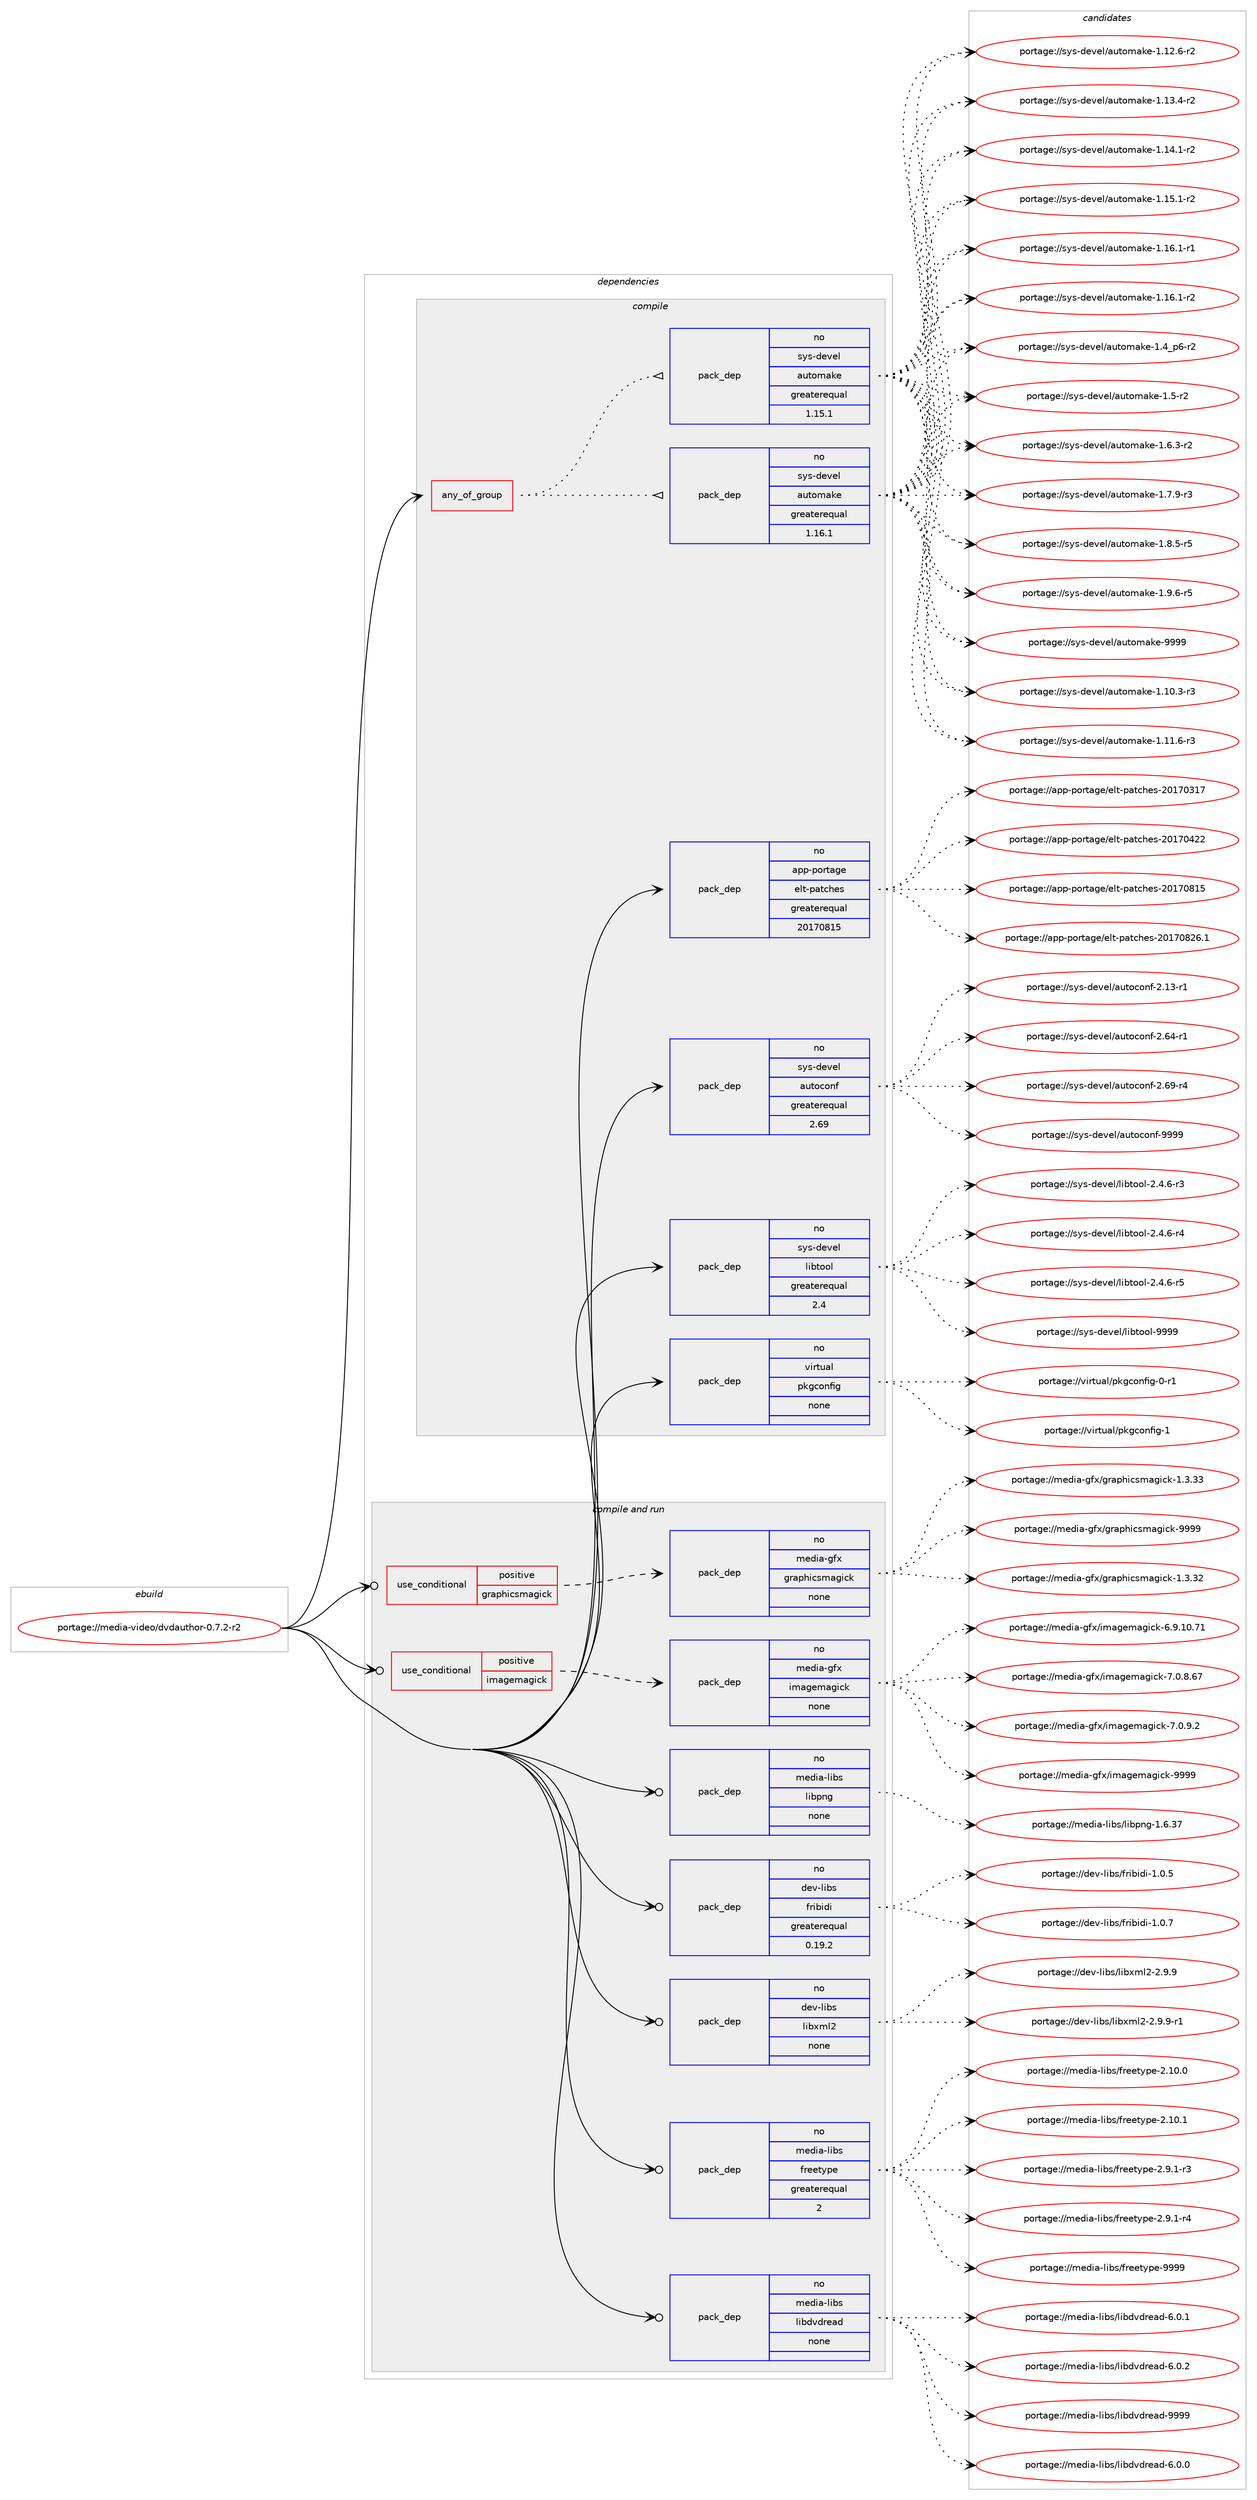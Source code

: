 digraph prolog {

# *************
# Graph options
# *************

newrank=true;
concentrate=true;
compound=true;
graph [rankdir=LR,fontname=Helvetica,fontsize=10,ranksep=1.5];#, ranksep=2.5, nodesep=0.2];
edge  [arrowhead=vee];
node  [fontname=Helvetica,fontsize=10];

# **********
# The ebuild
# **********

subgraph cluster_leftcol {
color=gray;
rank=same;
label=<<i>ebuild</i>>;
id [label="portage://media-video/dvdauthor-0.7.2-r2", color=red, width=4, href="../media-video/dvdauthor-0.7.2-r2.svg"];
}

# ****************
# The dependencies
# ****************

subgraph cluster_midcol {
color=gray;
label=<<i>dependencies</i>>;
subgraph cluster_compile {
fillcolor="#eeeeee";
style=filled;
label=<<i>compile</i>>;
subgraph any5425 {
dependency339136 [label=<<TABLE BORDER="0" CELLBORDER="1" CELLSPACING="0" CELLPADDING="4"><TR><TD CELLPADDING="10">any_of_group</TD></TR></TABLE>>, shape=none, color=red];subgraph pack249322 {
dependency339137 [label=<<TABLE BORDER="0" CELLBORDER="1" CELLSPACING="0" CELLPADDING="4" WIDTH="220"><TR><TD ROWSPAN="6" CELLPADDING="30">pack_dep</TD></TR><TR><TD WIDTH="110">no</TD></TR><TR><TD>sys-devel</TD></TR><TR><TD>automake</TD></TR><TR><TD>greaterequal</TD></TR><TR><TD>1.16.1</TD></TR></TABLE>>, shape=none, color=blue];
}
dependency339136:e -> dependency339137:w [weight=20,style="dotted",arrowhead="oinv"];
subgraph pack249323 {
dependency339138 [label=<<TABLE BORDER="0" CELLBORDER="1" CELLSPACING="0" CELLPADDING="4" WIDTH="220"><TR><TD ROWSPAN="6" CELLPADDING="30">pack_dep</TD></TR><TR><TD WIDTH="110">no</TD></TR><TR><TD>sys-devel</TD></TR><TR><TD>automake</TD></TR><TR><TD>greaterequal</TD></TR><TR><TD>1.15.1</TD></TR></TABLE>>, shape=none, color=blue];
}
dependency339136:e -> dependency339138:w [weight=20,style="dotted",arrowhead="oinv"];
}
id:e -> dependency339136:w [weight=20,style="solid",arrowhead="vee"];
subgraph pack249324 {
dependency339139 [label=<<TABLE BORDER="0" CELLBORDER="1" CELLSPACING="0" CELLPADDING="4" WIDTH="220"><TR><TD ROWSPAN="6" CELLPADDING="30">pack_dep</TD></TR><TR><TD WIDTH="110">no</TD></TR><TR><TD>app-portage</TD></TR><TR><TD>elt-patches</TD></TR><TR><TD>greaterequal</TD></TR><TR><TD>20170815</TD></TR></TABLE>>, shape=none, color=blue];
}
id:e -> dependency339139:w [weight=20,style="solid",arrowhead="vee"];
subgraph pack249325 {
dependency339140 [label=<<TABLE BORDER="0" CELLBORDER="1" CELLSPACING="0" CELLPADDING="4" WIDTH="220"><TR><TD ROWSPAN="6" CELLPADDING="30">pack_dep</TD></TR><TR><TD WIDTH="110">no</TD></TR><TR><TD>sys-devel</TD></TR><TR><TD>autoconf</TD></TR><TR><TD>greaterequal</TD></TR><TR><TD>2.69</TD></TR></TABLE>>, shape=none, color=blue];
}
id:e -> dependency339140:w [weight=20,style="solid",arrowhead="vee"];
subgraph pack249326 {
dependency339141 [label=<<TABLE BORDER="0" CELLBORDER="1" CELLSPACING="0" CELLPADDING="4" WIDTH="220"><TR><TD ROWSPAN="6" CELLPADDING="30">pack_dep</TD></TR><TR><TD WIDTH="110">no</TD></TR><TR><TD>sys-devel</TD></TR><TR><TD>libtool</TD></TR><TR><TD>greaterequal</TD></TR><TR><TD>2.4</TD></TR></TABLE>>, shape=none, color=blue];
}
id:e -> dependency339141:w [weight=20,style="solid",arrowhead="vee"];
subgraph pack249327 {
dependency339142 [label=<<TABLE BORDER="0" CELLBORDER="1" CELLSPACING="0" CELLPADDING="4" WIDTH="220"><TR><TD ROWSPAN="6" CELLPADDING="30">pack_dep</TD></TR><TR><TD WIDTH="110">no</TD></TR><TR><TD>virtual</TD></TR><TR><TD>pkgconfig</TD></TR><TR><TD>none</TD></TR><TR><TD></TD></TR></TABLE>>, shape=none, color=blue];
}
id:e -> dependency339142:w [weight=20,style="solid",arrowhead="vee"];
}
subgraph cluster_compileandrun {
fillcolor="#eeeeee";
style=filled;
label=<<i>compile and run</i>>;
subgraph cond84246 {
dependency339143 [label=<<TABLE BORDER="0" CELLBORDER="1" CELLSPACING="0" CELLPADDING="4"><TR><TD ROWSPAN="3" CELLPADDING="10">use_conditional</TD></TR><TR><TD>positive</TD></TR><TR><TD>graphicsmagick</TD></TR></TABLE>>, shape=none, color=red];
subgraph pack249328 {
dependency339144 [label=<<TABLE BORDER="0" CELLBORDER="1" CELLSPACING="0" CELLPADDING="4" WIDTH="220"><TR><TD ROWSPAN="6" CELLPADDING="30">pack_dep</TD></TR><TR><TD WIDTH="110">no</TD></TR><TR><TD>media-gfx</TD></TR><TR><TD>graphicsmagick</TD></TR><TR><TD>none</TD></TR><TR><TD></TD></TR></TABLE>>, shape=none, color=blue];
}
dependency339143:e -> dependency339144:w [weight=20,style="dashed",arrowhead="vee"];
}
id:e -> dependency339143:w [weight=20,style="solid",arrowhead="odotvee"];
subgraph cond84247 {
dependency339145 [label=<<TABLE BORDER="0" CELLBORDER="1" CELLSPACING="0" CELLPADDING="4"><TR><TD ROWSPAN="3" CELLPADDING="10">use_conditional</TD></TR><TR><TD>positive</TD></TR><TR><TD>imagemagick</TD></TR></TABLE>>, shape=none, color=red];
subgraph pack249329 {
dependency339146 [label=<<TABLE BORDER="0" CELLBORDER="1" CELLSPACING="0" CELLPADDING="4" WIDTH="220"><TR><TD ROWSPAN="6" CELLPADDING="30">pack_dep</TD></TR><TR><TD WIDTH="110">no</TD></TR><TR><TD>media-gfx</TD></TR><TR><TD>imagemagick</TD></TR><TR><TD>none</TD></TR><TR><TD></TD></TR></TABLE>>, shape=none, color=blue];
}
dependency339145:e -> dependency339146:w [weight=20,style="dashed",arrowhead="vee"];
}
id:e -> dependency339145:w [weight=20,style="solid",arrowhead="odotvee"];
subgraph pack249330 {
dependency339147 [label=<<TABLE BORDER="0" CELLBORDER="1" CELLSPACING="0" CELLPADDING="4" WIDTH="220"><TR><TD ROWSPAN="6" CELLPADDING="30">pack_dep</TD></TR><TR><TD WIDTH="110">no</TD></TR><TR><TD>dev-libs</TD></TR><TR><TD>fribidi</TD></TR><TR><TD>greaterequal</TD></TR><TR><TD>0.19.2</TD></TR></TABLE>>, shape=none, color=blue];
}
id:e -> dependency339147:w [weight=20,style="solid",arrowhead="odotvee"];
subgraph pack249331 {
dependency339148 [label=<<TABLE BORDER="0" CELLBORDER="1" CELLSPACING="0" CELLPADDING="4" WIDTH="220"><TR><TD ROWSPAN="6" CELLPADDING="30">pack_dep</TD></TR><TR><TD WIDTH="110">no</TD></TR><TR><TD>dev-libs</TD></TR><TR><TD>libxml2</TD></TR><TR><TD>none</TD></TR><TR><TD></TD></TR></TABLE>>, shape=none, color=blue];
}
id:e -> dependency339148:w [weight=20,style="solid",arrowhead="odotvee"];
subgraph pack249332 {
dependency339149 [label=<<TABLE BORDER="0" CELLBORDER="1" CELLSPACING="0" CELLPADDING="4" WIDTH="220"><TR><TD ROWSPAN="6" CELLPADDING="30">pack_dep</TD></TR><TR><TD WIDTH="110">no</TD></TR><TR><TD>media-libs</TD></TR><TR><TD>freetype</TD></TR><TR><TD>greaterequal</TD></TR><TR><TD>2</TD></TR></TABLE>>, shape=none, color=blue];
}
id:e -> dependency339149:w [weight=20,style="solid",arrowhead="odotvee"];
subgraph pack249333 {
dependency339150 [label=<<TABLE BORDER="0" CELLBORDER="1" CELLSPACING="0" CELLPADDING="4" WIDTH="220"><TR><TD ROWSPAN="6" CELLPADDING="30">pack_dep</TD></TR><TR><TD WIDTH="110">no</TD></TR><TR><TD>media-libs</TD></TR><TR><TD>libdvdread</TD></TR><TR><TD>none</TD></TR><TR><TD></TD></TR></TABLE>>, shape=none, color=blue];
}
id:e -> dependency339150:w [weight=20,style="solid",arrowhead="odotvee"];
subgraph pack249334 {
dependency339151 [label=<<TABLE BORDER="0" CELLBORDER="1" CELLSPACING="0" CELLPADDING="4" WIDTH="220"><TR><TD ROWSPAN="6" CELLPADDING="30">pack_dep</TD></TR><TR><TD WIDTH="110">no</TD></TR><TR><TD>media-libs</TD></TR><TR><TD>libpng</TD></TR><TR><TD>none</TD></TR><TR><TD></TD></TR></TABLE>>, shape=none, color=blue];
}
id:e -> dependency339151:w [weight=20,style="solid",arrowhead="odotvee"];
}
subgraph cluster_run {
fillcolor="#eeeeee";
style=filled;
label=<<i>run</i>>;
}
}

# **************
# The candidates
# **************

subgraph cluster_choices {
rank=same;
color=gray;
label=<<i>candidates</i>>;

subgraph choice249322 {
color=black;
nodesep=1;
choiceportage11512111545100101118101108479711711611110997107101454946494846514511451 [label="portage://sys-devel/automake-1.10.3-r3", color=red, width=4,href="../sys-devel/automake-1.10.3-r3.svg"];
choiceportage11512111545100101118101108479711711611110997107101454946494946544511451 [label="portage://sys-devel/automake-1.11.6-r3", color=red, width=4,href="../sys-devel/automake-1.11.6-r3.svg"];
choiceportage11512111545100101118101108479711711611110997107101454946495046544511450 [label="portage://sys-devel/automake-1.12.6-r2", color=red, width=4,href="../sys-devel/automake-1.12.6-r2.svg"];
choiceportage11512111545100101118101108479711711611110997107101454946495146524511450 [label="portage://sys-devel/automake-1.13.4-r2", color=red, width=4,href="../sys-devel/automake-1.13.4-r2.svg"];
choiceportage11512111545100101118101108479711711611110997107101454946495246494511450 [label="portage://sys-devel/automake-1.14.1-r2", color=red, width=4,href="../sys-devel/automake-1.14.1-r2.svg"];
choiceportage11512111545100101118101108479711711611110997107101454946495346494511450 [label="portage://sys-devel/automake-1.15.1-r2", color=red, width=4,href="../sys-devel/automake-1.15.1-r2.svg"];
choiceportage11512111545100101118101108479711711611110997107101454946495446494511449 [label="portage://sys-devel/automake-1.16.1-r1", color=red, width=4,href="../sys-devel/automake-1.16.1-r1.svg"];
choiceportage11512111545100101118101108479711711611110997107101454946495446494511450 [label="portage://sys-devel/automake-1.16.1-r2", color=red, width=4,href="../sys-devel/automake-1.16.1-r2.svg"];
choiceportage115121115451001011181011084797117116111109971071014549465295112544511450 [label="portage://sys-devel/automake-1.4_p6-r2", color=red, width=4,href="../sys-devel/automake-1.4_p6-r2.svg"];
choiceportage11512111545100101118101108479711711611110997107101454946534511450 [label="portage://sys-devel/automake-1.5-r2", color=red, width=4,href="../sys-devel/automake-1.5-r2.svg"];
choiceportage115121115451001011181011084797117116111109971071014549465446514511450 [label="portage://sys-devel/automake-1.6.3-r2", color=red, width=4,href="../sys-devel/automake-1.6.3-r2.svg"];
choiceportage115121115451001011181011084797117116111109971071014549465546574511451 [label="portage://sys-devel/automake-1.7.9-r3", color=red, width=4,href="../sys-devel/automake-1.7.9-r3.svg"];
choiceportage115121115451001011181011084797117116111109971071014549465646534511453 [label="portage://sys-devel/automake-1.8.5-r5", color=red, width=4,href="../sys-devel/automake-1.8.5-r5.svg"];
choiceportage115121115451001011181011084797117116111109971071014549465746544511453 [label="portage://sys-devel/automake-1.9.6-r5", color=red, width=4,href="../sys-devel/automake-1.9.6-r5.svg"];
choiceportage115121115451001011181011084797117116111109971071014557575757 [label="portage://sys-devel/automake-9999", color=red, width=4,href="../sys-devel/automake-9999.svg"];
dependency339137:e -> choiceportage11512111545100101118101108479711711611110997107101454946494846514511451:w [style=dotted,weight="100"];
dependency339137:e -> choiceportage11512111545100101118101108479711711611110997107101454946494946544511451:w [style=dotted,weight="100"];
dependency339137:e -> choiceportage11512111545100101118101108479711711611110997107101454946495046544511450:w [style=dotted,weight="100"];
dependency339137:e -> choiceportage11512111545100101118101108479711711611110997107101454946495146524511450:w [style=dotted,weight="100"];
dependency339137:e -> choiceportage11512111545100101118101108479711711611110997107101454946495246494511450:w [style=dotted,weight="100"];
dependency339137:e -> choiceportage11512111545100101118101108479711711611110997107101454946495346494511450:w [style=dotted,weight="100"];
dependency339137:e -> choiceportage11512111545100101118101108479711711611110997107101454946495446494511449:w [style=dotted,weight="100"];
dependency339137:e -> choiceportage11512111545100101118101108479711711611110997107101454946495446494511450:w [style=dotted,weight="100"];
dependency339137:e -> choiceportage115121115451001011181011084797117116111109971071014549465295112544511450:w [style=dotted,weight="100"];
dependency339137:e -> choiceportage11512111545100101118101108479711711611110997107101454946534511450:w [style=dotted,weight="100"];
dependency339137:e -> choiceportage115121115451001011181011084797117116111109971071014549465446514511450:w [style=dotted,weight="100"];
dependency339137:e -> choiceportage115121115451001011181011084797117116111109971071014549465546574511451:w [style=dotted,weight="100"];
dependency339137:e -> choiceportage115121115451001011181011084797117116111109971071014549465646534511453:w [style=dotted,weight="100"];
dependency339137:e -> choiceportage115121115451001011181011084797117116111109971071014549465746544511453:w [style=dotted,weight="100"];
dependency339137:e -> choiceportage115121115451001011181011084797117116111109971071014557575757:w [style=dotted,weight="100"];
}
subgraph choice249323 {
color=black;
nodesep=1;
choiceportage11512111545100101118101108479711711611110997107101454946494846514511451 [label="portage://sys-devel/automake-1.10.3-r3", color=red, width=4,href="../sys-devel/automake-1.10.3-r3.svg"];
choiceportage11512111545100101118101108479711711611110997107101454946494946544511451 [label="portage://sys-devel/automake-1.11.6-r3", color=red, width=4,href="../sys-devel/automake-1.11.6-r3.svg"];
choiceportage11512111545100101118101108479711711611110997107101454946495046544511450 [label="portage://sys-devel/automake-1.12.6-r2", color=red, width=4,href="../sys-devel/automake-1.12.6-r2.svg"];
choiceportage11512111545100101118101108479711711611110997107101454946495146524511450 [label="portage://sys-devel/automake-1.13.4-r2", color=red, width=4,href="../sys-devel/automake-1.13.4-r2.svg"];
choiceportage11512111545100101118101108479711711611110997107101454946495246494511450 [label="portage://sys-devel/automake-1.14.1-r2", color=red, width=4,href="../sys-devel/automake-1.14.1-r2.svg"];
choiceportage11512111545100101118101108479711711611110997107101454946495346494511450 [label="portage://sys-devel/automake-1.15.1-r2", color=red, width=4,href="../sys-devel/automake-1.15.1-r2.svg"];
choiceportage11512111545100101118101108479711711611110997107101454946495446494511449 [label="portage://sys-devel/automake-1.16.1-r1", color=red, width=4,href="../sys-devel/automake-1.16.1-r1.svg"];
choiceportage11512111545100101118101108479711711611110997107101454946495446494511450 [label="portage://sys-devel/automake-1.16.1-r2", color=red, width=4,href="../sys-devel/automake-1.16.1-r2.svg"];
choiceportage115121115451001011181011084797117116111109971071014549465295112544511450 [label="portage://sys-devel/automake-1.4_p6-r2", color=red, width=4,href="../sys-devel/automake-1.4_p6-r2.svg"];
choiceportage11512111545100101118101108479711711611110997107101454946534511450 [label="portage://sys-devel/automake-1.5-r2", color=red, width=4,href="../sys-devel/automake-1.5-r2.svg"];
choiceportage115121115451001011181011084797117116111109971071014549465446514511450 [label="portage://sys-devel/automake-1.6.3-r2", color=red, width=4,href="../sys-devel/automake-1.6.3-r2.svg"];
choiceportage115121115451001011181011084797117116111109971071014549465546574511451 [label="portage://sys-devel/automake-1.7.9-r3", color=red, width=4,href="../sys-devel/automake-1.7.9-r3.svg"];
choiceportage115121115451001011181011084797117116111109971071014549465646534511453 [label="portage://sys-devel/automake-1.8.5-r5", color=red, width=4,href="../sys-devel/automake-1.8.5-r5.svg"];
choiceportage115121115451001011181011084797117116111109971071014549465746544511453 [label="portage://sys-devel/automake-1.9.6-r5", color=red, width=4,href="../sys-devel/automake-1.9.6-r5.svg"];
choiceportage115121115451001011181011084797117116111109971071014557575757 [label="portage://sys-devel/automake-9999", color=red, width=4,href="../sys-devel/automake-9999.svg"];
dependency339138:e -> choiceportage11512111545100101118101108479711711611110997107101454946494846514511451:w [style=dotted,weight="100"];
dependency339138:e -> choiceportage11512111545100101118101108479711711611110997107101454946494946544511451:w [style=dotted,weight="100"];
dependency339138:e -> choiceportage11512111545100101118101108479711711611110997107101454946495046544511450:w [style=dotted,weight="100"];
dependency339138:e -> choiceportage11512111545100101118101108479711711611110997107101454946495146524511450:w [style=dotted,weight="100"];
dependency339138:e -> choiceportage11512111545100101118101108479711711611110997107101454946495246494511450:w [style=dotted,weight="100"];
dependency339138:e -> choiceportage11512111545100101118101108479711711611110997107101454946495346494511450:w [style=dotted,weight="100"];
dependency339138:e -> choiceportage11512111545100101118101108479711711611110997107101454946495446494511449:w [style=dotted,weight="100"];
dependency339138:e -> choiceportage11512111545100101118101108479711711611110997107101454946495446494511450:w [style=dotted,weight="100"];
dependency339138:e -> choiceportage115121115451001011181011084797117116111109971071014549465295112544511450:w [style=dotted,weight="100"];
dependency339138:e -> choiceportage11512111545100101118101108479711711611110997107101454946534511450:w [style=dotted,weight="100"];
dependency339138:e -> choiceportage115121115451001011181011084797117116111109971071014549465446514511450:w [style=dotted,weight="100"];
dependency339138:e -> choiceportage115121115451001011181011084797117116111109971071014549465546574511451:w [style=dotted,weight="100"];
dependency339138:e -> choiceportage115121115451001011181011084797117116111109971071014549465646534511453:w [style=dotted,weight="100"];
dependency339138:e -> choiceportage115121115451001011181011084797117116111109971071014549465746544511453:w [style=dotted,weight="100"];
dependency339138:e -> choiceportage115121115451001011181011084797117116111109971071014557575757:w [style=dotted,weight="100"];
}
subgraph choice249324 {
color=black;
nodesep=1;
choiceportage97112112451121111141169710310147101108116451129711699104101115455048495548514955 [label="portage://app-portage/elt-patches-20170317", color=red, width=4,href="../app-portage/elt-patches-20170317.svg"];
choiceportage97112112451121111141169710310147101108116451129711699104101115455048495548525050 [label="portage://app-portage/elt-patches-20170422", color=red, width=4,href="../app-portage/elt-patches-20170422.svg"];
choiceportage97112112451121111141169710310147101108116451129711699104101115455048495548564953 [label="portage://app-portage/elt-patches-20170815", color=red, width=4,href="../app-portage/elt-patches-20170815.svg"];
choiceportage971121124511211111411697103101471011081164511297116991041011154550484955485650544649 [label="portage://app-portage/elt-patches-20170826.1", color=red, width=4,href="../app-portage/elt-patches-20170826.1.svg"];
dependency339139:e -> choiceportage97112112451121111141169710310147101108116451129711699104101115455048495548514955:w [style=dotted,weight="100"];
dependency339139:e -> choiceportage97112112451121111141169710310147101108116451129711699104101115455048495548525050:w [style=dotted,weight="100"];
dependency339139:e -> choiceportage97112112451121111141169710310147101108116451129711699104101115455048495548564953:w [style=dotted,weight="100"];
dependency339139:e -> choiceportage971121124511211111411697103101471011081164511297116991041011154550484955485650544649:w [style=dotted,weight="100"];
}
subgraph choice249325 {
color=black;
nodesep=1;
choiceportage1151211154510010111810110847971171161119911111010245504649514511449 [label="portage://sys-devel/autoconf-2.13-r1", color=red, width=4,href="../sys-devel/autoconf-2.13-r1.svg"];
choiceportage1151211154510010111810110847971171161119911111010245504654524511449 [label="portage://sys-devel/autoconf-2.64-r1", color=red, width=4,href="../sys-devel/autoconf-2.64-r1.svg"];
choiceportage1151211154510010111810110847971171161119911111010245504654574511452 [label="portage://sys-devel/autoconf-2.69-r4", color=red, width=4,href="../sys-devel/autoconf-2.69-r4.svg"];
choiceportage115121115451001011181011084797117116111991111101024557575757 [label="portage://sys-devel/autoconf-9999", color=red, width=4,href="../sys-devel/autoconf-9999.svg"];
dependency339140:e -> choiceportage1151211154510010111810110847971171161119911111010245504649514511449:w [style=dotted,weight="100"];
dependency339140:e -> choiceportage1151211154510010111810110847971171161119911111010245504654524511449:w [style=dotted,weight="100"];
dependency339140:e -> choiceportage1151211154510010111810110847971171161119911111010245504654574511452:w [style=dotted,weight="100"];
dependency339140:e -> choiceportage115121115451001011181011084797117116111991111101024557575757:w [style=dotted,weight="100"];
}
subgraph choice249326 {
color=black;
nodesep=1;
choiceportage1151211154510010111810110847108105981161111111084550465246544511451 [label="portage://sys-devel/libtool-2.4.6-r3", color=red, width=4,href="../sys-devel/libtool-2.4.6-r3.svg"];
choiceportage1151211154510010111810110847108105981161111111084550465246544511452 [label="portage://sys-devel/libtool-2.4.6-r4", color=red, width=4,href="../sys-devel/libtool-2.4.6-r4.svg"];
choiceportage1151211154510010111810110847108105981161111111084550465246544511453 [label="portage://sys-devel/libtool-2.4.6-r5", color=red, width=4,href="../sys-devel/libtool-2.4.6-r5.svg"];
choiceportage1151211154510010111810110847108105981161111111084557575757 [label="portage://sys-devel/libtool-9999", color=red, width=4,href="../sys-devel/libtool-9999.svg"];
dependency339141:e -> choiceportage1151211154510010111810110847108105981161111111084550465246544511451:w [style=dotted,weight="100"];
dependency339141:e -> choiceportage1151211154510010111810110847108105981161111111084550465246544511452:w [style=dotted,weight="100"];
dependency339141:e -> choiceportage1151211154510010111810110847108105981161111111084550465246544511453:w [style=dotted,weight="100"];
dependency339141:e -> choiceportage1151211154510010111810110847108105981161111111084557575757:w [style=dotted,weight="100"];
}
subgraph choice249327 {
color=black;
nodesep=1;
choiceportage11810511411611797108471121071039911111010210510345484511449 [label="portage://virtual/pkgconfig-0-r1", color=red, width=4,href="../virtual/pkgconfig-0-r1.svg"];
choiceportage1181051141161179710847112107103991111101021051034549 [label="portage://virtual/pkgconfig-1", color=red, width=4,href="../virtual/pkgconfig-1.svg"];
dependency339142:e -> choiceportage11810511411611797108471121071039911111010210510345484511449:w [style=dotted,weight="100"];
dependency339142:e -> choiceportage1181051141161179710847112107103991111101021051034549:w [style=dotted,weight="100"];
}
subgraph choice249328 {
color=black;
nodesep=1;
choiceportage1091011001059745103102120471031149711210410599115109971031059910745494651465150 [label="portage://media-gfx/graphicsmagick-1.3.32", color=red, width=4,href="../media-gfx/graphicsmagick-1.3.32.svg"];
choiceportage1091011001059745103102120471031149711210410599115109971031059910745494651465151 [label="portage://media-gfx/graphicsmagick-1.3.33", color=red, width=4,href="../media-gfx/graphicsmagick-1.3.33.svg"];
choiceportage109101100105974510310212047103114971121041059911510997103105991074557575757 [label="portage://media-gfx/graphicsmagick-9999", color=red, width=4,href="../media-gfx/graphicsmagick-9999.svg"];
dependency339144:e -> choiceportage1091011001059745103102120471031149711210410599115109971031059910745494651465150:w [style=dotted,weight="100"];
dependency339144:e -> choiceportage1091011001059745103102120471031149711210410599115109971031059910745494651465151:w [style=dotted,weight="100"];
dependency339144:e -> choiceportage109101100105974510310212047103114971121041059911510997103105991074557575757:w [style=dotted,weight="100"];
}
subgraph choice249329 {
color=black;
nodesep=1;
choiceportage10910110010597451031021204710510997103101109971031059910745544657464948465549 [label="portage://media-gfx/imagemagick-6.9.10.71", color=red, width=4,href="../media-gfx/imagemagick-6.9.10.71.svg"];
choiceportage109101100105974510310212047105109971031011099710310599107455546484656465455 [label="portage://media-gfx/imagemagick-7.0.8.67", color=red, width=4,href="../media-gfx/imagemagick-7.0.8.67.svg"];
choiceportage1091011001059745103102120471051099710310110997103105991074555464846574650 [label="portage://media-gfx/imagemagick-7.0.9.2", color=red, width=4,href="../media-gfx/imagemagick-7.0.9.2.svg"];
choiceportage1091011001059745103102120471051099710310110997103105991074557575757 [label="portage://media-gfx/imagemagick-9999", color=red, width=4,href="../media-gfx/imagemagick-9999.svg"];
dependency339146:e -> choiceportage10910110010597451031021204710510997103101109971031059910745544657464948465549:w [style=dotted,weight="100"];
dependency339146:e -> choiceportage109101100105974510310212047105109971031011099710310599107455546484656465455:w [style=dotted,weight="100"];
dependency339146:e -> choiceportage1091011001059745103102120471051099710310110997103105991074555464846574650:w [style=dotted,weight="100"];
dependency339146:e -> choiceportage1091011001059745103102120471051099710310110997103105991074557575757:w [style=dotted,weight="100"];
}
subgraph choice249330 {
color=black;
nodesep=1;
choiceportage10010111845108105981154710211410598105100105454946484653 [label="portage://dev-libs/fribidi-1.0.5", color=red, width=4,href="../dev-libs/fribidi-1.0.5.svg"];
choiceportage10010111845108105981154710211410598105100105454946484655 [label="portage://dev-libs/fribidi-1.0.7", color=red, width=4,href="../dev-libs/fribidi-1.0.7.svg"];
dependency339147:e -> choiceportage10010111845108105981154710211410598105100105454946484653:w [style=dotted,weight="100"];
dependency339147:e -> choiceportage10010111845108105981154710211410598105100105454946484655:w [style=dotted,weight="100"];
}
subgraph choice249331 {
color=black;
nodesep=1;
choiceportage1001011184510810598115471081059812010910850455046574657 [label="portage://dev-libs/libxml2-2.9.9", color=red, width=4,href="../dev-libs/libxml2-2.9.9.svg"];
choiceportage10010111845108105981154710810598120109108504550465746574511449 [label="portage://dev-libs/libxml2-2.9.9-r1", color=red, width=4,href="../dev-libs/libxml2-2.9.9-r1.svg"];
dependency339148:e -> choiceportage1001011184510810598115471081059812010910850455046574657:w [style=dotted,weight="100"];
dependency339148:e -> choiceportage10010111845108105981154710810598120109108504550465746574511449:w [style=dotted,weight="100"];
}
subgraph choice249332 {
color=black;
nodesep=1;
choiceportage1091011001059745108105981154710211410110111612111210145504649484648 [label="portage://media-libs/freetype-2.10.0", color=red, width=4,href="../media-libs/freetype-2.10.0.svg"];
choiceportage1091011001059745108105981154710211410110111612111210145504649484649 [label="portage://media-libs/freetype-2.10.1", color=red, width=4,href="../media-libs/freetype-2.10.1.svg"];
choiceportage109101100105974510810598115471021141011011161211121014550465746494511451 [label="portage://media-libs/freetype-2.9.1-r3", color=red, width=4,href="../media-libs/freetype-2.9.1-r3.svg"];
choiceportage109101100105974510810598115471021141011011161211121014550465746494511452 [label="portage://media-libs/freetype-2.9.1-r4", color=red, width=4,href="../media-libs/freetype-2.9.1-r4.svg"];
choiceportage109101100105974510810598115471021141011011161211121014557575757 [label="portage://media-libs/freetype-9999", color=red, width=4,href="../media-libs/freetype-9999.svg"];
dependency339149:e -> choiceportage1091011001059745108105981154710211410110111612111210145504649484648:w [style=dotted,weight="100"];
dependency339149:e -> choiceportage1091011001059745108105981154710211410110111612111210145504649484649:w [style=dotted,weight="100"];
dependency339149:e -> choiceportage109101100105974510810598115471021141011011161211121014550465746494511451:w [style=dotted,weight="100"];
dependency339149:e -> choiceportage109101100105974510810598115471021141011011161211121014550465746494511452:w [style=dotted,weight="100"];
dependency339149:e -> choiceportage109101100105974510810598115471021141011011161211121014557575757:w [style=dotted,weight="100"];
}
subgraph choice249333 {
color=black;
nodesep=1;
choiceportage109101100105974510810598115471081059810011810011410197100455446484648 [label="portage://media-libs/libdvdread-6.0.0", color=red, width=4,href="../media-libs/libdvdread-6.0.0.svg"];
choiceportage109101100105974510810598115471081059810011810011410197100455446484649 [label="portage://media-libs/libdvdread-6.0.1", color=red, width=4,href="../media-libs/libdvdread-6.0.1.svg"];
choiceportage109101100105974510810598115471081059810011810011410197100455446484650 [label="portage://media-libs/libdvdread-6.0.2", color=red, width=4,href="../media-libs/libdvdread-6.0.2.svg"];
choiceportage1091011001059745108105981154710810598100118100114101971004557575757 [label="portage://media-libs/libdvdread-9999", color=red, width=4,href="../media-libs/libdvdread-9999.svg"];
dependency339150:e -> choiceportage109101100105974510810598115471081059810011810011410197100455446484648:w [style=dotted,weight="100"];
dependency339150:e -> choiceportage109101100105974510810598115471081059810011810011410197100455446484649:w [style=dotted,weight="100"];
dependency339150:e -> choiceportage109101100105974510810598115471081059810011810011410197100455446484650:w [style=dotted,weight="100"];
dependency339150:e -> choiceportage1091011001059745108105981154710810598100118100114101971004557575757:w [style=dotted,weight="100"];
}
subgraph choice249334 {
color=black;
nodesep=1;
choiceportage109101100105974510810598115471081059811211010345494654465155 [label="portage://media-libs/libpng-1.6.37", color=red, width=4,href="../media-libs/libpng-1.6.37.svg"];
dependency339151:e -> choiceportage109101100105974510810598115471081059811211010345494654465155:w [style=dotted,weight="100"];
}
}

}
